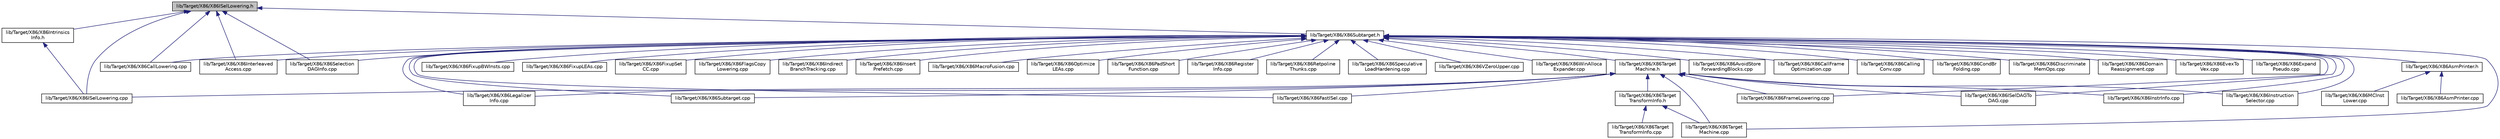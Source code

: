 digraph "lib/Target/X86/X86ISelLowering.h"
{
 // LATEX_PDF_SIZE
  bgcolor="transparent";
  edge [fontname="Helvetica",fontsize="10",labelfontname="Helvetica",labelfontsize="10"];
  node [fontname="Helvetica",fontsize="10",shape="box"];
  Node1 [label="lib/Target/X86/X86ISelLowering.h",height=0.2,width=0.4,color="black", fillcolor="grey75", style="filled", fontcolor="black",tooltip=" "];
  Node1 -> Node2 [dir="back",color="midnightblue",fontsize="10",style="solid",fontname="Helvetica"];
  Node2 [label="lib/Target/X86/X86CallLowering.cpp",height=0.2,width=0.4,color="black",URL="$X86CallLowering_8cpp.html",tooltip="This file implements the lowering of LLVM calls to machine code calls for GlobalISel."];
  Node1 -> Node3 [dir="back",color="midnightblue",fontsize="10",style="solid",fontname="Helvetica"];
  Node3 [label="lib/Target/X86/X86ISelLowering.cpp",height=0.2,width=0.4,color="black",URL="$X86ISelLowering_8cpp.html",tooltip=" "];
  Node1 -> Node4 [dir="back",color="midnightblue",fontsize="10",style="solid",fontname="Helvetica"];
  Node4 [label="lib/Target/X86/X86Interleaved\lAccess.cpp",height=0.2,width=0.4,color="black",URL="$X86InterleavedAccess_8cpp.html",tooltip="This file contains the X86 implementation of the interleaved accesses optimization generating X86-spe..."];
  Node1 -> Node5 [dir="back",color="midnightblue",fontsize="10",style="solid",fontname="Helvetica"];
  Node5 [label="lib/Target/X86/X86Intrinsics\lInfo.h",height=0.2,width=0.4,color="black",URL="$X86IntrinsicsInfo_8h.html",tooltip=" "];
  Node5 -> Node3 [dir="back",color="midnightblue",fontsize="10",style="solid",fontname="Helvetica"];
  Node1 -> Node6 [dir="back",color="midnightblue",fontsize="10",style="solid",fontname="Helvetica"];
  Node6 [label="lib/Target/X86/X86Selection\lDAGInfo.cpp",height=0.2,width=0.4,color="black",URL="$X86SelectionDAGInfo_8cpp.html",tooltip=" "];
  Node1 -> Node7 [dir="back",color="midnightblue",fontsize="10",style="solid",fontname="Helvetica"];
  Node7 [label="lib/Target/X86/X86Subtarget.h",height=0.2,width=0.4,color="black",URL="$X86Subtarget_8h.html",tooltip=" "];
  Node7 -> Node8 [dir="back",color="midnightblue",fontsize="10",style="solid",fontname="Helvetica"];
  Node8 [label="lib/Target/X86/X86AsmPrinter.h",height=0.2,width=0.4,color="black",URL="$X86AsmPrinter_8h.html",tooltip=" "];
  Node8 -> Node9 [dir="back",color="midnightblue",fontsize="10",style="solid",fontname="Helvetica"];
  Node9 [label="lib/Target/X86/X86AsmPrinter.cpp",height=0.2,width=0.4,color="black",URL="$X86AsmPrinter_8cpp.html",tooltip=" "];
  Node8 -> Node10 [dir="back",color="midnightblue",fontsize="10",style="solid",fontname="Helvetica"];
  Node10 [label="lib/Target/X86/X86MCInst\lLower.cpp",height=0.2,width=0.4,color="black",URL="$X86MCInstLower_8cpp.html",tooltip=" "];
  Node7 -> Node11 [dir="back",color="midnightblue",fontsize="10",style="solid",fontname="Helvetica"];
  Node11 [label="lib/Target/X86/X86AvoidStore\lForwardingBlocks.cpp",height=0.2,width=0.4,color="black",URL="$X86AvoidStoreForwardingBlocks_8cpp.html",tooltip=" "];
  Node7 -> Node12 [dir="back",color="midnightblue",fontsize="10",style="solid",fontname="Helvetica"];
  Node12 [label="lib/Target/X86/X86CallFrame\lOptimization.cpp",height=0.2,width=0.4,color="black",URL="$X86CallFrameOptimization_8cpp.html",tooltip=" "];
  Node7 -> Node2 [dir="back",color="midnightblue",fontsize="10",style="solid",fontname="Helvetica"];
  Node7 -> Node13 [dir="back",color="midnightblue",fontsize="10",style="solid",fontname="Helvetica"];
  Node13 [label="lib/Target/X86/X86Calling\lConv.cpp",height=0.2,width=0.4,color="black",URL="$X86CallingConv_8cpp.html",tooltip=" "];
  Node7 -> Node14 [dir="back",color="midnightblue",fontsize="10",style="solid",fontname="Helvetica"];
  Node14 [label="lib/Target/X86/X86CondBr\lFolding.cpp",height=0.2,width=0.4,color="black",URL="$X86CondBrFolding_8cpp.html",tooltip=" "];
  Node7 -> Node15 [dir="back",color="midnightblue",fontsize="10",style="solid",fontname="Helvetica"];
  Node15 [label="lib/Target/X86/X86Discriminate\lMemOps.cpp",height=0.2,width=0.4,color="black",URL="$X86DiscriminateMemOps_8cpp.html",tooltip=" "];
  Node7 -> Node16 [dir="back",color="midnightblue",fontsize="10",style="solid",fontname="Helvetica"];
  Node16 [label="lib/Target/X86/X86Domain\lReassignment.cpp",height=0.2,width=0.4,color="black",URL="$X86DomainReassignment_8cpp.html",tooltip=" "];
  Node7 -> Node17 [dir="back",color="midnightblue",fontsize="10",style="solid",fontname="Helvetica"];
  Node17 [label="lib/Target/X86/X86EvexTo\lVex.cpp",height=0.2,width=0.4,color="black",URL="$X86EvexToVex_8cpp.html",tooltip="This file defines the pass that goes over all AVX-512 instructions which are encoded using the EVEX p..."];
  Node7 -> Node18 [dir="back",color="midnightblue",fontsize="10",style="solid",fontname="Helvetica"];
  Node18 [label="lib/Target/X86/X86Expand\lPseudo.cpp",height=0.2,width=0.4,color="black",URL="$X86ExpandPseudo_8cpp.html",tooltip=" "];
  Node7 -> Node19 [dir="back",color="midnightblue",fontsize="10",style="solid",fontname="Helvetica"];
  Node19 [label="lib/Target/X86/X86FastISel.cpp",height=0.2,width=0.4,color="black",URL="$X86FastISel_8cpp.html",tooltip=" "];
  Node7 -> Node20 [dir="back",color="midnightblue",fontsize="10",style="solid",fontname="Helvetica"];
  Node20 [label="lib/Target/X86/X86FixupBWInsts.cpp",height=0.2,width=0.4,color="black",URL="$X86FixupBWInsts_8cpp.html",tooltip="This file defines the pass that looks through the machine instructions late in the compilation,..."];
  Node7 -> Node21 [dir="back",color="midnightblue",fontsize="10",style="solid",fontname="Helvetica"];
  Node21 [label="lib/Target/X86/X86FixupLEAs.cpp",height=0.2,width=0.4,color="black",URL="$X86FixupLEAs_8cpp.html",tooltip=" "];
  Node7 -> Node22 [dir="back",color="midnightblue",fontsize="10",style="solid",fontname="Helvetica"];
  Node22 [label="lib/Target/X86/X86FixupSet\lCC.cpp",height=0.2,width=0.4,color="black",URL="$X86FixupSetCC_8cpp.html",tooltip=" "];
  Node7 -> Node23 [dir="back",color="midnightblue",fontsize="10",style="solid",fontname="Helvetica"];
  Node23 [label="lib/Target/X86/X86FlagsCopy\lLowering.cpp",height=0.2,width=0.4,color="black",URL="$X86FlagsCopyLowering_8cpp.html",tooltip="Lowers COPY nodes of EFLAGS by directly extracting and preserving individual flag bits."];
  Node7 -> Node24 [dir="back",color="midnightblue",fontsize="10",style="solid",fontname="Helvetica"];
  Node24 [label="lib/Target/X86/X86FrameLowering.cpp",height=0.2,width=0.4,color="black",URL="$X86FrameLowering_8cpp.html",tooltip=" "];
  Node7 -> Node25 [dir="back",color="midnightblue",fontsize="10",style="solid",fontname="Helvetica"];
  Node25 [label="lib/Target/X86/X86ISelDAGTo\lDAG.cpp",height=0.2,width=0.4,color="black",URL="$X86ISelDAGToDAG_8cpp.html",tooltip=" "];
  Node7 -> Node26 [dir="back",color="midnightblue",fontsize="10",style="solid",fontname="Helvetica"];
  Node26 [label="lib/Target/X86/X86Indirect\lBranchTracking.cpp",height=0.2,width=0.4,color="black",URL="$X86IndirectBranchTracking_8cpp.html",tooltip=" "];
  Node7 -> Node27 [dir="back",color="midnightblue",fontsize="10",style="solid",fontname="Helvetica"];
  Node27 [label="lib/Target/X86/X86Insert\lPrefetch.cpp",height=0.2,width=0.4,color="black",URL="$X86InsertPrefetch_8cpp.html",tooltip=" "];
  Node7 -> Node28 [dir="back",color="midnightblue",fontsize="10",style="solid",fontname="Helvetica"];
  Node28 [label="lib/Target/X86/X86InstrInfo.cpp",height=0.2,width=0.4,color="black",URL="$X86InstrInfo_8cpp.html",tooltip=" "];
  Node7 -> Node29 [dir="back",color="midnightblue",fontsize="10",style="solid",fontname="Helvetica"];
  Node29 [label="lib/Target/X86/X86Instruction\lSelector.cpp",height=0.2,width=0.4,color="black",URL="$X86InstructionSelector_8cpp.html",tooltip="This file implements the targeting of the InstructionSelector class for X86."];
  Node7 -> Node4 [dir="back",color="midnightblue",fontsize="10",style="solid",fontname="Helvetica"];
  Node7 -> Node30 [dir="back",color="midnightblue",fontsize="10",style="solid",fontname="Helvetica"];
  Node30 [label="lib/Target/X86/X86Legalizer\lInfo.cpp",height=0.2,width=0.4,color="black",URL="$X86LegalizerInfo_8cpp.html",tooltip="This file implements the targeting of the Machinelegalizer class for X86."];
  Node7 -> Node31 [dir="back",color="midnightblue",fontsize="10",style="solid",fontname="Helvetica"];
  Node31 [label="lib/Target/X86/X86MacroFusion.cpp",height=0.2,width=0.4,color="black",URL="$X86MacroFusion_8cpp.html",tooltip=" "];
  Node7 -> Node32 [dir="back",color="midnightblue",fontsize="10",style="solid",fontname="Helvetica"];
  Node32 [label="lib/Target/X86/X86Optimize\lLEAs.cpp",height=0.2,width=0.4,color="black",URL="$X86OptimizeLEAs_8cpp.html",tooltip=" "];
  Node7 -> Node33 [dir="back",color="midnightblue",fontsize="10",style="solid",fontname="Helvetica"];
  Node33 [label="lib/Target/X86/X86PadShort\lFunction.cpp",height=0.2,width=0.4,color="black",URL="$X86PadShortFunction_8cpp.html",tooltip=" "];
  Node7 -> Node34 [dir="back",color="midnightblue",fontsize="10",style="solid",fontname="Helvetica"];
  Node34 [label="lib/Target/X86/X86Register\lInfo.cpp",height=0.2,width=0.4,color="black",URL="$X86RegisterInfo_8cpp.html",tooltip=" "];
  Node7 -> Node35 [dir="back",color="midnightblue",fontsize="10",style="solid",fontname="Helvetica"];
  Node35 [label="lib/Target/X86/X86Retpoline\lThunks.cpp",height=0.2,width=0.4,color="black",URL="$X86RetpolineThunks_8cpp.html",tooltip="Pass that injects an MI thunk implementing a \"retpoline\"."];
  Node7 -> Node6 [dir="back",color="midnightblue",fontsize="10",style="solid",fontname="Helvetica"];
  Node7 -> Node36 [dir="back",color="midnightblue",fontsize="10",style="solid",fontname="Helvetica"];
  Node36 [label="lib/Target/X86/X86Speculative\lLoadHardening.cpp",height=0.2,width=0.4,color="black",URL="$X86SpeculativeLoadHardening_8cpp.html",tooltip="Provide a pass which mitigates speculative execution attacks which operate by speculating incorrectly..."];
  Node7 -> Node37 [dir="back",color="midnightblue",fontsize="10",style="solid",fontname="Helvetica"];
  Node37 [label="lib/Target/X86/X86Subtarget.cpp",height=0.2,width=0.4,color="black",URL="$X86Subtarget_8cpp.html",tooltip=" "];
  Node7 -> Node38 [dir="back",color="midnightblue",fontsize="10",style="solid",fontname="Helvetica"];
  Node38 [label="lib/Target/X86/X86Target\lMachine.cpp",height=0.2,width=0.4,color="black",URL="$X86TargetMachine_8cpp.html",tooltip=" "];
  Node7 -> Node39 [dir="back",color="midnightblue",fontsize="10",style="solid",fontname="Helvetica"];
  Node39 [label="lib/Target/X86/X86Target\lMachine.h",height=0.2,width=0.4,color="black",URL="$X86TargetMachine_8h.html",tooltip=" "];
  Node39 -> Node19 [dir="back",color="midnightblue",fontsize="10",style="solid",fontname="Helvetica"];
  Node39 -> Node24 [dir="back",color="midnightblue",fontsize="10",style="solid",fontname="Helvetica"];
  Node39 -> Node25 [dir="back",color="midnightblue",fontsize="10",style="solid",fontname="Helvetica"];
  Node39 -> Node3 [dir="back",color="midnightblue",fontsize="10",style="solid",fontname="Helvetica"];
  Node39 -> Node28 [dir="back",color="midnightblue",fontsize="10",style="solid",fontname="Helvetica"];
  Node39 -> Node29 [dir="back",color="midnightblue",fontsize="10",style="solid",fontname="Helvetica"];
  Node39 -> Node30 [dir="back",color="midnightblue",fontsize="10",style="solid",fontname="Helvetica"];
  Node39 -> Node37 [dir="back",color="midnightblue",fontsize="10",style="solid",fontname="Helvetica"];
  Node39 -> Node38 [dir="back",color="midnightblue",fontsize="10",style="solid",fontname="Helvetica"];
  Node39 -> Node40 [dir="back",color="midnightblue",fontsize="10",style="solid",fontname="Helvetica"];
  Node40 [label="lib/Target/X86/X86Target\lTransformInfo.h",height=0.2,width=0.4,color="black",URL="$X86TargetTransformInfo_8h.html",tooltip="This file a TargetTransformInfo::Concept conforming object specific to the X86 target machine."];
  Node40 -> Node38 [dir="back",color="midnightblue",fontsize="10",style="solid",fontname="Helvetica"];
  Node40 -> Node41 [dir="back",color="midnightblue",fontsize="10",style="solid",fontname="Helvetica"];
  Node41 [label="lib/Target/X86/X86Target\lTransformInfo.cpp",height=0.2,width=0.4,color="black",URL="$X86TargetTransformInfo_8cpp.html",tooltip="This file implements a TargetTransformInfo analysis pass specific to the X86 target machine."];
  Node7 -> Node42 [dir="back",color="midnightblue",fontsize="10",style="solid",fontname="Helvetica"];
  Node42 [label="lib/Target/X86/X86VZeroUpper.cpp",height=0.2,width=0.4,color="black",URL="$X86VZeroUpper_8cpp.html",tooltip=" "];
  Node7 -> Node43 [dir="back",color="midnightblue",fontsize="10",style="solid",fontname="Helvetica"];
  Node43 [label="lib/Target/X86/X86WinAlloca\lExpander.cpp",height=0.2,width=0.4,color="black",URL="$X86WinAllocaExpander_8cpp.html",tooltip=" "];
}
